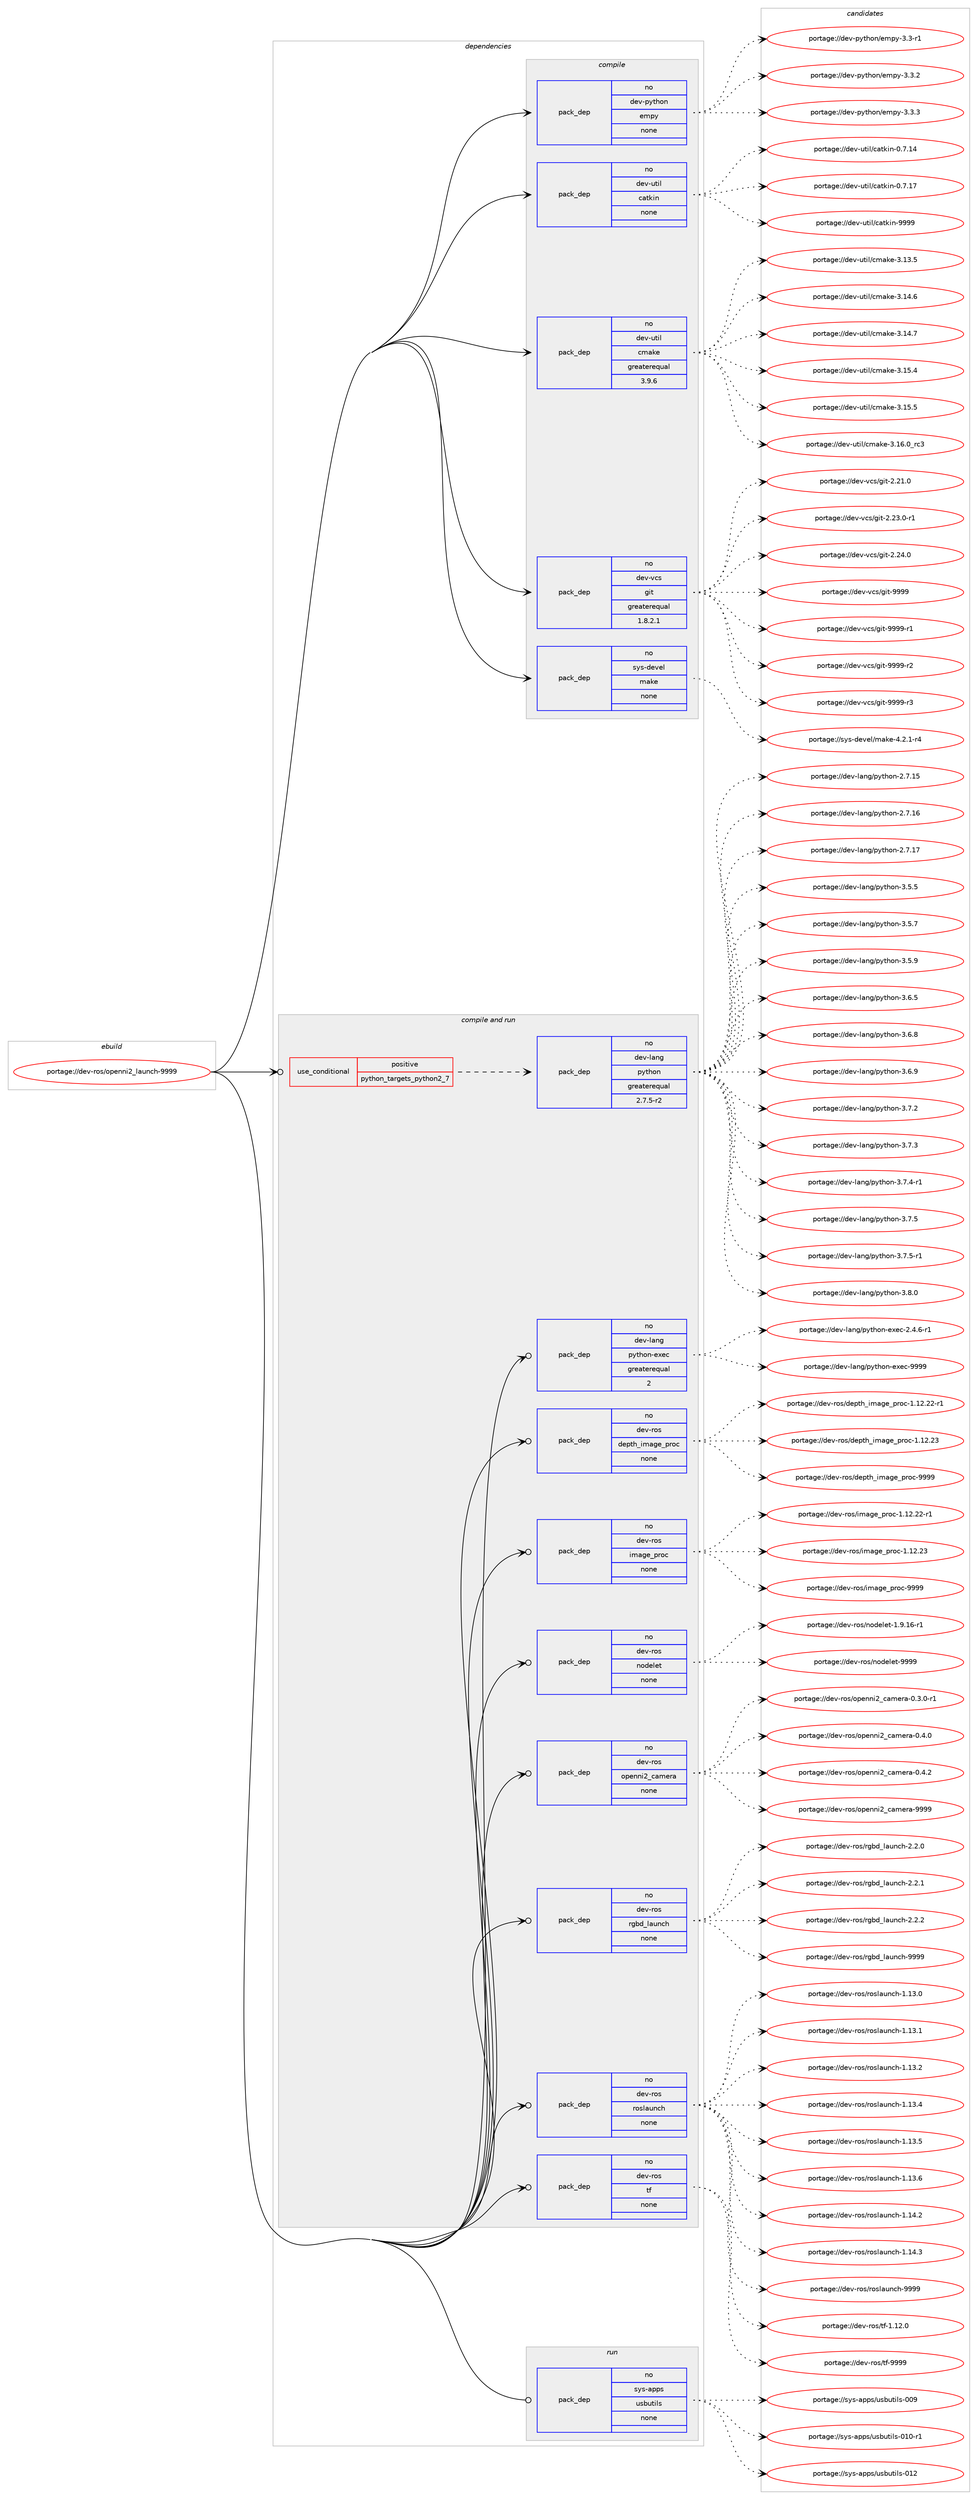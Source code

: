 digraph prolog {

# *************
# Graph options
# *************

newrank=true;
concentrate=true;
compound=true;
graph [rankdir=LR,fontname=Helvetica,fontsize=10,ranksep=1.5];#, ranksep=2.5, nodesep=0.2];
edge  [arrowhead=vee];
node  [fontname=Helvetica,fontsize=10];

# **********
# The ebuild
# **********

subgraph cluster_leftcol {
color=gray;
rank=same;
label=<<i>ebuild</i>>;
id [label="portage://dev-ros/openni2_launch-9999", color=red, width=4, href="../dev-ros/openni2_launch-9999.svg"];
}

# ****************
# The dependencies
# ****************

subgraph cluster_midcol {
color=gray;
label=<<i>dependencies</i>>;
subgraph cluster_compile {
fillcolor="#eeeeee";
style=filled;
label=<<i>compile</i>>;
subgraph pack145948 {
dependency192774 [label=<<TABLE BORDER="0" CELLBORDER="1" CELLSPACING="0" CELLPADDING="4" WIDTH="220"><TR><TD ROWSPAN="6" CELLPADDING="30">pack_dep</TD></TR><TR><TD WIDTH="110">no</TD></TR><TR><TD>dev-python</TD></TR><TR><TD>empy</TD></TR><TR><TD>none</TD></TR><TR><TD></TD></TR></TABLE>>, shape=none, color=blue];
}
id:e -> dependency192774:w [weight=20,style="solid",arrowhead="vee"];
subgraph pack145949 {
dependency192775 [label=<<TABLE BORDER="0" CELLBORDER="1" CELLSPACING="0" CELLPADDING="4" WIDTH="220"><TR><TD ROWSPAN="6" CELLPADDING="30">pack_dep</TD></TR><TR><TD WIDTH="110">no</TD></TR><TR><TD>dev-util</TD></TR><TR><TD>catkin</TD></TR><TR><TD>none</TD></TR><TR><TD></TD></TR></TABLE>>, shape=none, color=blue];
}
id:e -> dependency192775:w [weight=20,style="solid",arrowhead="vee"];
subgraph pack145950 {
dependency192776 [label=<<TABLE BORDER="0" CELLBORDER="1" CELLSPACING="0" CELLPADDING="4" WIDTH="220"><TR><TD ROWSPAN="6" CELLPADDING="30">pack_dep</TD></TR><TR><TD WIDTH="110">no</TD></TR><TR><TD>dev-util</TD></TR><TR><TD>cmake</TD></TR><TR><TD>greaterequal</TD></TR><TR><TD>3.9.6</TD></TR></TABLE>>, shape=none, color=blue];
}
id:e -> dependency192776:w [weight=20,style="solid",arrowhead="vee"];
subgraph pack145951 {
dependency192777 [label=<<TABLE BORDER="0" CELLBORDER="1" CELLSPACING="0" CELLPADDING="4" WIDTH="220"><TR><TD ROWSPAN="6" CELLPADDING="30">pack_dep</TD></TR><TR><TD WIDTH="110">no</TD></TR><TR><TD>dev-vcs</TD></TR><TR><TD>git</TD></TR><TR><TD>greaterequal</TD></TR><TR><TD>1.8.2.1</TD></TR></TABLE>>, shape=none, color=blue];
}
id:e -> dependency192777:w [weight=20,style="solid",arrowhead="vee"];
subgraph pack145952 {
dependency192778 [label=<<TABLE BORDER="0" CELLBORDER="1" CELLSPACING="0" CELLPADDING="4" WIDTH="220"><TR><TD ROWSPAN="6" CELLPADDING="30">pack_dep</TD></TR><TR><TD WIDTH="110">no</TD></TR><TR><TD>sys-devel</TD></TR><TR><TD>make</TD></TR><TR><TD>none</TD></TR><TR><TD></TD></TR></TABLE>>, shape=none, color=blue];
}
id:e -> dependency192778:w [weight=20,style="solid",arrowhead="vee"];
}
subgraph cluster_compileandrun {
fillcolor="#eeeeee";
style=filled;
label=<<i>compile and run</i>>;
subgraph cond43398 {
dependency192779 [label=<<TABLE BORDER="0" CELLBORDER="1" CELLSPACING="0" CELLPADDING="4"><TR><TD ROWSPAN="3" CELLPADDING="10">use_conditional</TD></TR><TR><TD>positive</TD></TR><TR><TD>python_targets_python2_7</TD></TR></TABLE>>, shape=none, color=red];
subgraph pack145953 {
dependency192780 [label=<<TABLE BORDER="0" CELLBORDER="1" CELLSPACING="0" CELLPADDING="4" WIDTH="220"><TR><TD ROWSPAN="6" CELLPADDING="30">pack_dep</TD></TR><TR><TD WIDTH="110">no</TD></TR><TR><TD>dev-lang</TD></TR><TR><TD>python</TD></TR><TR><TD>greaterequal</TD></TR><TR><TD>2.7.5-r2</TD></TR></TABLE>>, shape=none, color=blue];
}
dependency192779:e -> dependency192780:w [weight=20,style="dashed",arrowhead="vee"];
}
id:e -> dependency192779:w [weight=20,style="solid",arrowhead="odotvee"];
subgraph pack145954 {
dependency192781 [label=<<TABLE BORDER="0" CELLBORDER="1" CELLSPACING="0" CELLPADDING="4" WIDTH="220"><TR><TD ROWSPAN="6" CELLPADDING="30">pack_dep</TD></TR><TR><TD WIDTH="110">no</TD></TR><TR><TD>dev-lang</TD></TR><TR><TD>python-exec</TD></TR><TR><TD>greaterequal</TD></TR><TR><TD>2</TD></TR></TABLE>>, shape=none, color=blue];
}
id:e -> dependency192781:w [weight=20,style="solid",arrowhead="odotvee"];
subgraph pack145955 {
dependency192782 [label=<<TABLE BORDER="0" CELLBORDER="1" CELLSPACING="0" CELLPADDING="4" WIDTH="220"><TR><TD ROWSPAN="6" CELLPADDING="30">pack_dep</TD></TR><TR><TD WIDTH="110">no</TD></TR><TR><TD>dev-ros</TD></TR><TR><TD>depth_image_proc</TD></TR><TR><TD>none</TD></TR><TR><TD></TD></TR></TABLE>>, shape=none, color=blue];
}
id:e -> dependency192782:w [weight=20,style="solid",arrowhead="odotvee"];
subgraph pack145956 {
dependency192783 [label=<<TABLE BORDER="0" CELLBORDER="1" CELLSPACING="0" CELLPADDING="4" WIDTH="220"><TR><TD ROWSPAN="6" CELLPADDING="30">pack_dep</TD></TR><TR><TD WIDTH="110">no</TD></TR><TR><TD>dev-ros</TD></TR><TR><TD>image_proc</TD></TR><TR><TD>none</TD></TR><TR><TD></TD></TR></TABLE>>, shape=none, color=blue];
}
id:e -> dependency192783:w [weight=20,style="solid",arrowhead="odotvee"];
subgraph pack145957 {
dependency192784 [label=<<TABLE BORDER="0" CELLBORDER="1" CELLSPACING="0" CELLPADDING="4" WIDTH="220"><TR><TD ROWSPAN="6" CELLPADDING="30">pack_dep</TD></TR><TR><TD WIDTH="110">no</TD></TR><TR><TD>dev-ros</TD></TR><TR><TD>nodelet</TD></TR><TR><TD>none</TD></TR><TR><TD></TD></TR></TABLE>>, shape=none, color=blue];
}
id:e -> dependency192784:w [weight=20,style="solid",arrowhead="odotvee"];
subgraph pack145958 {
dependency192785 [label=<<TABLE BORDER="0" CELLBORDER="1" CELLSPACING="0" CELLPADDING="4" WIDTH="220"><TR><TD ROWSPAN="6" CELLPADDING="30">pack_dep</TD></TR><TR><TD WIDTH="110">no</TD></TR><TR><TD>dev-ros</TD></TR><TR><TD>openni2_camera</TD></TR><TR><TD>none</TD></TR><TR><TD></TD></TR></TABLE>>, shape=none, color=blue];
}
id:e -> dependency192785:w [weight=20,style="solid",arrowhead="odotvee"];
subgraph pack145959 {
dependency192786 [label=<<TABLE BORDER="0" CELLBORDER="1" CELLSPACING="0" CELLPADDING="4" WIDTH="220"><TR><TD ROWSPAN="6" CELLPADDING="30">pack_dep</TD></TR><TR><TD WIDTH="110">no</TD></TR><TR><TD>dev-ros</TD></TR><TR><TD>rgbd_launch</TD></TR><TR><TD>none</TD></TR><TR><TD></TD></TR></TABLE>>, shape=none, color=blue];
}
id:e -> dependency192786:w [weight=20,style="solid",arrowhead="odotvee"];
subgraph pack145960 {
dependency192787 [label=<<TABLE BORDER="0" CELLBORDER="1" CELLSPACING="0" CELLPADDING="4" WIDTH="220"><TR><TD ROWSPAN="6" CELLPADDING="30">pack_dep</TD></TR><TR><TD WIDTH="110">no</TD></TR><TR><TD>dev-ros</TD></TR><TR><TD>roslaunch</TD></TR><TR><TD>none</TD></TR><TR><TD></TD></TR></TABLE>>, shape=none, color=blue];
}
id:e -> dependency192787:w [weight=20,style="solid",arrowhead="odotvee"];
subgraph pack145961 {
dependency192788 [label=<<TABLE BORDER="0" CELLBORDER="1" CELLSPACING="0" CELLPADDING="4" WIDTH="220"><TR><TD ROWSPAN="6" CELLPADDING="30">pack_dep</TD></TR><TR><TD WIDTH="110">no</TD></TR><TR><TD>dev-ros</TD></TR><TR><TD>tf</TD></TR><TR><TD>none</TD></TR><TR><TD></TD></TR></TABLE>>, shape=none, color=blue];
}
id:e -> dependency192788:w [weight=20,style="solid",arrowhead="odotvee"];
}
subgraph cluster_run {
fillcolor="#eeeeee";
style=filled;
label=<<i>run</i>>;
subgraph pack145962 {
dependency192789 [label=<<TABLE BORDER="0" CELLBORDER="1" CELLSPACING="0" CELLPADDING="4" WIDTH="220"><TR><TD ROWSPAN="6" CELLPADDING="30">pack_dep</TD></TR><TR><TD WIDTH="110">no</TD></TR><TR><TD>sys-apps</TD></TR><TR><TD>usbutils</TD></TR><TR><TD>none</TD></TR><TR><TD></TD></TR></TABLE>>, shape=none, color=blue];
}
id:e -> dependency192789:w [weight=20,style="solid",arrowhead="odot"];
}
}

# **************
# The candidates
# **************

subgraph cluster_choices {
rank=same;
color=gray;
label=<<i>candidates</i>>;

subgraph choice145948 {
color=black;
nodesep=1;
choiceportage1001011184511212111610411111047101109112121455146514511449 [label="portage://dev-python/empy-3.3-r1", color=red, width=4,href="../dev-python/empy-3.3-r1.svg"];
choiceportage1001011184511212111610411111047101109112121455146514650 [label="portage://dev-python/empy-3.3.2", color=red, width=4,href="../dev-python/empy-3.3.2.svg"];
choiceportage1001011184511212111610411111047101109112121455146514651 [label="portage://dev-python/empy-3.3.3", color=red, width=4,href="../dev-python/empy-3.3.3.svg"];
dependency192774:e -> choiceportage1001011184511212111610411111047101109112121455146514511449:w [style=dotted,weight="100"];
dependency192774:e -> choiceportage1001011184511212111610411111047101109112121455146514650:w [style=dotted,weight="100"];
dependency192774:e -> choiceportage1001011184511212111610411111047101109112121455146514651:w [style=dotted,weight="100"];
}
subgraph choice145949 {
color=black;
nodesep=1;
choiceportage1001011184511711610510847999711610710511045484655464952 [label="portage://dev-util/catkin-0.7.14", color=red, width=4,href="../dev-util/catkin-0.7.14.svg"];
choiceportage1001011184511711610510847999711610710511045484655464955 [label="portage://dev-util/catkin-0.7.17", color=red, width=4,href="../dev-util/catkin-0.7.17.svg"];
choiceportage100101118451171161051084799971161071051104557575757 [label="portage://dev-util/catkin-9999", color=red, width=4,href="../dev-util/catkin-9999.svg"];
dependency192775:e -> choiceportage1001011184511711610510847999711610710511045484655464952:w [style=dotted,weight="100"];
dependency192775:e -> choiceportage1001011184511711610510847999711610710511045484655464955:w [style=dotted,weight="100"];
dependency192775:e -> choiceportage100101118451171161051084799971161071051104557575757:w [style=dotted,weight="100"];
}
subgraph choice145950 {
color=black;
nodesep=1;
choiceportage1001011184511711610510847991099710710145514649514653 [label="portage://dev-util/cmake-3.13.5", color=red, width=4,href="../dev-util/cmake-3.13.5.svg"];
choiceportage1001011184511711610510847991099710710145514649524654 [label="portage://dev-util/cmake-3.14.6", color=red, width=4,href="../dev-util/cmake-3.14.6.svg"];
choiceportage1001011184511711610510847991099710710145514649524655 [label="portage://dev-util/cmake-3.14.7", color=red, width=4,href="../dev-util/cmake-3.14.7.svg"];
choiceportage1001011184511711610510847991099710710145514649534652 [label="portage://dev-util/cmake-3.15.4", color=red, width=4,href="../dev-util/cmake-3.15.4.svg"];
choiceportage1001011184511711610510847991099710710145514649534653 [label="portage://dev-util/cmake-3.15.5", color=red, width=4,href="../dev-util/cmake-3.15.5.svg"];
choiceportage1001011184511711610510847991099710710145514649544648951149951 [label="portage://dev-util/cmake-3.16.0_rc3", color=red, width=4,href="../dev-util/cmake-3.16.0_rc3.svg"];
dependency192776:e -> choiceportage1001011184511711610510847991099710710145514649514653:w [style=dotted,weight="100"];
dependency192776:e -> choiceportage1001011184511711610510847991099710710145514649524654:w [style=dotted,weight="100"];
dependency192776:e -> choiceportage1001011184511711610510847991099710710145514649524655:w [style=dotted,weight="100"];
dependency192776:e -> choiceportage1001011184511711610510847991099710710145514649534652:w [style=dotted,weight="100"];
dependency192776:e -> choiceportage1001011184511711610510847991099710710145514649534653:w [style=dotted,weight="100"];
dependency192776:e -> choiceportage1001011184511711610510847991099710710145514649544648951149951:w [style=dotted,weight="100"];
}
subgraph choice145951 {
color=black;
nodesep=1;
choiceportage10010111845118991154710310511645504650494648 [label="portage://dev-vcs/git-2.21.0", color=red, width=4,href="../dev-vcs/git-2.21.0.svg"];
choiceportage100101118451189911547103105116455046505146484511449 [label="portage://dev-vcs/git-2.23.0-r1", color=red, width=4,href="../dev-vcs/git-2.23.0-r1.svg"];
choiceportage10010111845118991154710310511645504650524648 [label="portage://dev-vcs/git-2.24.0", color=red, width=4,href="../dev-vcs/git-2.24.0.svg"];
choiceportage1001011184511899115471031051164557575757 [label="portage://dev-vcs/git-9999", color=red, width=4,href="../dev-vcs/git-9999.svg"];
choiceportage10010111845118991154710310511645575757574511449 [label="portage://dev-vcs/git-9999-r1", color=red, width=4,href="../dev-vcs/git-9999-r1.svg"];
choiceportage10010111845118991154710310511645575757574511450 [label="portage://dev-vcs/git-9999-r2", color=red, width=4,href="../dev-vcs/git-9999-r2.svg"];
choiceportage10010111845118991154710310511645575757574511451 [label="portage://dev-vcs/git-9999-r3", color=red, width=4,href="../dev-vcs/git-9999-r3.svg"];
dependency192777:e -> choiceportage10010111845118991154710310511645504650494648:w [style=dotted,weight="100"];
dependency192777:e -> choiceportage100101118451189911547103105116455046505146484511449:w [style=dotted,weight="100"];
dependency192777:e -> choiceportage10010111845118991154710310511645504650524648:w [style=dotted,weight="100"];
dependency192777:e -> choiceportage1001011184511899115471031051164557575757:w [style=dotted,weight="100"];
dependency192777:e -> choiceportage10010111845118991154710310511645575757574511449:w [style=dotted,weight="100"];
dependency192777:e -> choiceportage10010111845118991154710310511645575757574511450:w [style=dotted,weight="100"];
dependency192777:e -> choiceportage10010111845118991154710310511645575757574511451:w [style=dotted,weight="100"];
}
subgraph choice145952 {
color=black;
nodesep=1;
choiceportage1151211154510010111810110847109971071014552465046494511452 [label="portage://sys-devel/make-4.2.1-r4", color=red, width=4,href="../sys-devel/make-4.2.1-r4.svg"];
dependency192778:e -> choiceportage1151211154510010111810110847109971071014552465046494511452:w [style=dotted,weight="100"];
}
subgraph choice145953 {
color=black;
nodesep=1;
choiceportage10010111845108971101034711212111610411111045504655464953 [label="portage://dev-lang/python-2.7.15", color=red, width=4,href="../dev-lang/python-2.7.15.svg"];
choiceportage10010111845108971101034711212111610411111045504655464954 [label="portage://dev-lang/python-2.7.16", color=red, width=4,href="../dev-lang/python-2.7.16.svg"];
choiceportage10010111845108971101034711212111610411111045504655464955 [label="portage://dev-lang/python-2.7.17", color=red, width=4,href="../dev-lang/python-2.7.17.svg"];
choiceportage100101118451089711010347112121116104111110455146534653 [label="portage://dev-lang/python-3.5.5", color=red, width=4,href="../dev-lang/python-3.5.5.svg"];
choiceportage100101118451089711010347112121116104111110455146534655 [label="portage://dev-lang/python-3.5.7", color=red, width=4,href="../dev-lang/python-3.5.7.svg"];
choiceportage100101118451089711010347112121116104111110455146534657 [label="portage://dev-lang/python-3.5.9", color=red, width=4,href="../dev-lang/python-3.5.9.svg"];
choiceportage100101118451089711010347112121116104111110455146544653 [label="portage://dev-lang/python-3.6.5", color=red, width=4,href="../dev-lang/python-3.6.5.svg"];
choiceportage100101118451089711010347112121116104111110455146544656 [label="portage://dev-lang/python-3.6.8", color=red, width=4,href="../dev-lang/python-3.6.8.svg"];
choiceportage100101118451089711010347112121116104111110455146544657 [label="portage://dev-lang/python-3.6.9", color=red, width=4,href="../dev-lang/python-3.6.9.svg"];
choiceportage100101118451089711010347112121116104111110455146554650 [label="portage://dev-lang/python-3.7.2", color=red, width=4,href="../dev-lang/python-3.7.2.svg"];
choiceportage100101118451089711010347112121116104111110455146554651 [label="portage://dev-lang/python-3.7.3", color=red, width=4,href="../dev-lang/python-3.7.3.svg"];
choiceportage1001011184510897110103471121211161041111104551465546524511449 [label="portage://dev-lang/python-3.7.4-r1", color=red, width=4,href="../dev-lang/python-3.7.4-r1.svg"];
choiceportage100101118451089711010347112121116104111110455146554653 [label="portage://dev-lang/python-3.7.5", color=red, width=4,href="../dev-lang/python-3.7.5.svg"];
choiceportage1001011184510897110103471121211161041111104551465546534511449 [label="portage://dev-lang/python-3.7.5-r1", color=red, width=4,href="../dev-lang/python-3.7.5-r1.svg"];
choiceportage100101118451089711010347112121116104111110455146564648 [label="portage://dev-lang/python-3.8.0", color=red, width=4,href="../dev-lang/python-3.8.0.svg"];
dependency192780:e -> choiceportage10010111845108971101034711212111610411111045504655464953:w [style=dotted,weight="100"];
dependency192780:e -> choiceportage10010111845108971101034711212111610411111045504655464954:w [style=dotted,weight="100"];
dependency192780:e -> choiceportage10010111845108971101034711212111610411111045504655464955:w [style=dotted,weight="100"];
dependency192780:e -> choiceportage100101118451089711010347112121116104111110455146534653:w [style=dotted,weight="100"];
dependency192780:e -> choiceportage100101118451089711010347112121116104111110455146534655:w [style=dotted,weight="100"];
dependency192780:e -> choiceportage100101118451089711010347112121116104111110455146534657:w [style=dotted,weight="100"];
dependency192780:e -> choiceportage100101118451089711010347112121116104111110455146544653:w [style=dotted,weight="100"];
dependency192780:e -> choiceportage100101118451089711010347112121116104111110455146544656:w [style=dotted,weight="100"];
dependency192780:e -> choiceportage100101118451089711010347112121116104111110455146544657:w [style=dotted,weight="100"];
dependency192780:e -> choiceportage100101118451089711010347112121116104111110455146554650:w [style=dotted,weight="100"];
dependency192780:e -> choiceportage100101118451089711010347112121116104111110455146554651:w [style=dotted,weight="100"];
dependency192780:e -> choiceportage1001011184510897110103471121211161041111104551465546524511449:w [style=dotted,weight="100"];
dependency192780:e -> choiceportage100101118451089711010347112121116104111110455146554653:w [style=dotted,weight="100"];
dependency192780:e -> choiceportage1001011184510897110103471121211161041111104551465546534511449:w [style=dotted,weight="100"];
dependency192780:e -> choiceportage100101118451089711010347112121116104111110455146564648:w [style=dotted,weight="100"];
}
subgraph choice145954 {
color=black;
nodesep=1;
choiceportage10010111845108971101034711212111610411111045101120101994550465246544511449 [label="portage://dev-lang/python-exec-2.4.6-r1", color=red, width=4,href="../dev-lang/python-exec-2.4.6-r1.svg"];
choiceportage10010111845108971101034711212111610411111045101120101994557575757 [label="portage://dev-lang/python-exec-9999", color=red, width=4,href="../dev-lang/python-exec-9999.svg"];
dependency192781:e -> choiceportage10010111845108971101034711212111610411111045101120101994550465246544511449:w [style=dotted,weight="100"];
dependency192781:e -> choiceportage10010111845108971101034711212111610411111045101120101994557575757:w [style=dotted,weight="100"];
}
subgraph choice145955 {
color=black;
nodesep=1;
choiceportage10010111845114111115471001011121161049510510997103101951121141119945494649504650504511449 [label="portage://dev-ros/depth_image_proc-1.12.22-r1", color=red, width=4,href="../dev-ros/depth_image_proc-1.12.22-r1.svg"];
choiceportage1001011184511411111547100101112116104951051099710310195112114111994549464950465051 [label="portage://dev-ros/depth_image_proc-1.12.23", color=red, width=4,href="../dev-ros/depth_image_proc-1.12.23.svg"];
choiceportage1001011184511411111547100101112116104951051099710310195112114111994557575757 [label="portage://dev-ros/depth_image_proc-9999", color=red, width=4,href="../dev-ros/depth_image_proc-9999.svg"];
dependency192782:e -> choiceportage10010111845114111115471001011121161049510510997103101951121141119945494649504650504511449:w [style=dotted,weight="100"];
dependency192782:e -> choiceportage1001011184511411111547100101112116104951051099710310195112114111994549464950465051:w [style=dotted,weight="100"];
dependency192782:e -> choiceportage1001011184511411111547100101112116104951051099710310195112114111994557575757:w [style=dotted,weight="100"];
}
subgraph choice145956 {
color=black;
nodesep=1;
choiceportage100101118451141111154710510997103101951121141119945494649504650504511449 [label="portage://dev-ros/image_proc-1.12.22-r1", color=red, width=4,href="../dev-ros/image_proc-1.12.22-r1.svg"];
choiceportage10010111845114111115471051099710310195112114111994549464950465051 [label="portage://dev-ros/image_proc-1.12.23", color=red, width=4,href="../dev-ros/image_proc-1.12.23.svg"];
choiceportage10010111845114111115471051099710310195112114111994557575757 [label="portage://dev-ros/image_proc-9999", color=red, width=4,href="../dev-ros/image_proc-9999.svg"];
dependency192783:e -> choiceportage100101118451141111154710510997103101951121141119945494649504650504511449:w [style=dotted,weight="100"];
dependency192783:e -> choiceportage10010111845114111115471051099710310195112114111994549464950465051:w [style=dotted,weight="100"];
dependency192783:e -> choiceportage10010111845114111115471051099710310195112114111994557575757:w [style=dotted,weight="100"];
}
subgraph choice145957 {
color=black;
nodesep=1;
choiceportage1001011184511411111547110111100101108101116454946574649544511449 [label="portage://dev-ros/nodelet-1.9.16-r1", color=red, width=4,href="../dev-ros/nodelet-1.9.16-r1.svg"];
choiceportage10010111845114111115471101111001011081011164557575757 [label="portage://dev-ros/nodelet-9999", color=red, width=4,href="../dev-ros/nodelet-9999.svg"];
dependency192784:e -> choiceportage1001011184511411111547110111100101108101116454946574649544511449:w [style=dotted,weight="100"];
dependency192784:e -> choiceportage10010111845114111115471101111001011081011164557575757:w [style=dotted,weight="100"];
}
subgraph choice145958 {
color=black;
nodesep=1;
choiceportage100101118451141111154711111210111011010550959997109101114974548465146484511449 [label="portage://dev-ros/openni2_camera-0.3.0-r1", color=red, width=4,href="../dev-ros/openni2_camera-0.3.0-r1.svg"];
choiceportage10010111845114111115471111121011101101055095999710910111497454846524648 [label="portage://dev-ros/openni2_camera-0.4.0", color=red, width=4,href="../dev-ros/openni2_camera-0.4.0.svg"];
choiceportage10010111845114111115471111121011101101055095999710910111497454846524650 [label="portage://dev-ros/openni2_camera-0.4.2", color=red, width=4,href="../dev-ros/openni2_camera-0.4.2.svg"];
choiceportage100101118451141111154711111210111011010550959997109101114974557575757 [label="portage://dev-ros/openni2_camera-9999", color=red, width=4,href="../dev-ros/openni2_camera-9999.svg"];
dependency192785:e -> choiceportage100101118451141111154711111210111011010550959997109101114974548465146484511449:w [style=dotted,weight="100"];
dependency192785:e -> choiceportage10010111845114111115471111121011101101055095999710910111497454846524648:w [style=dotted,weight="100"];
dependency192785:e -> choiceportage10010111845114111115471111121011101101055095999710910111497454846524650:w [style=dotted,weight="100"];
dependency192785:e -> choiceportage100101118451141111154711111210111011010550959997109101114974557575757:w [style=dotted,weight="100"];
}
subgraph choice145959 {
color=black;
nodesep=1;
choiceportage100101118451141111154711410398100951089711711099104455046504648 [label="portage://dev-ros/rgbd_launch-2.2.0", color=red, width=4,href="../dev-ros/rgbd_launch-2.2.0.svg"];
choiceportage100101118451141111154711410398100951089711711099104455046504649 [label="portage://dev-ros/rgbd_launch-2.2.1", color=red, width=4,href="../dev-ros/rgbd_launch-2.2.1.svg"];
choiceportage100101118451141111154711410398100951089711711099104455046504650 [label="portage://dev-ros/rgbd_launch-2.2.2", color=red, width=4,href="../dev-ros/rgbd_launch-2.2.2.svg"];
choiceportage1001011184511411111547114103981009510897117110991044557575757 [label="portage://dev-ros/rgbd_launch-9999", color=red, width=4,href="../dev-ros/rgbd_launch-9999.svg"];
dependency192786:e -> choiceportage100101118451141111154711410398100951089711711099104455046504648:w [style=dotted,weight="100"];
dependency192786:e -> choiceportage100101118451141111154711410398100951089711711099104455046504649:w [style=dotted,weight="100"];
dependency192786:e -> choiceportage100101118451141111154711410398100951089711711099104455046504650:w [style=dotted,weight="100"];
dependency192786:e -> choiceportage1001011184511411111547114103981009510897117110991044557575757:w [style=dotted,weight="100"];
}
subgraph choice145960 {
color=black;
nodesep=1;
choiceportage1001011184511411111547114111115108971171109910445494649514648 [label="portage://dev-ros/roslaunch-1.13.0", color=red, width=4,href="../dev-ros/roslaunch-1.13.0.svg"];
choiceportage1001011184511411111547114111115108971171109910445494649514649 [label="portage://dev-ros/roslaunch-1.13.1", color=red, width=4,href="../dev-ros/roslaunch-1.13.1.svg"];
choiceportage1001011184511411111547114111115108971171109910445494649514650 [label="portage://dev-ros/roslaunch-1.13.2", color=red, width=4,href="../dev-ros/roslaunch-1.13.2.svg"];
choiceportage1001011184511411111547114111115108971171109910445494649514652 [label="portage://dev-ros/roslaunch-1.13.4", color=red, width=4,href="../dev-ros/roslaunch-1.13.4.svg"];
choiceportage1001011184511411111547114111115108971171109910445494649514653 [label="portage://dev-ros/roslaunch-1.13.5", color=red, width=4,href="../dev-ros/roslaunch-1.13.5.svg"];
choiceportage1001011184511411111547114111115108971171109910445494649514654 [label="portage://dev-ros/roslaunch-1.13.6", color=red, width=4,href="../dev-ros/roslaunch-1.13.6.svg"];
choiceportage1001011184511411111547114111115108971171109910445494649524650 [label="portage://dev-ros/roslaunch-1.14.2", color=red, width=4,href="../dev-ros/roslaunch-1.14.2.svg"];
choiceportage1001011184511411111547114111115108971171109910445494649524651 [label="portage://dev-ros/roslaunch-1.14.3", color=red, width=4,href="../dev-ros/roslaunch-1.14.3.svg"];
choiceportage100101118451141111154711411111510897117110991044557575757 [label="portage://dev-ros/roslaunch-9999", color=red, width=4,href="../dev-ros/roslaunch-9999.svg"];
dependency192787:e -> choiceportage1001011184511411111547114111115108971171109910445494649514648:w [style=dotted,weight="100"];
dependency192787:e -> choiceportage1001011184511411111547114111115108971171109910445494649514649:w [style=dotted,weight="100"];
dependency192787:e -> choiceportage1001011184511411111547114111115108971171109910445494649514650:w [style=dotted,weight="100"];
dependency192787:e -> choiceportage1001011184511411111547114111115108971171109910445494649514652:w [style=dotted,weight="100"];
dependency192787:e -> choiceportage1001011184511411111547114111115108971171109910445494649514653:w [style=dotted,weight="100"];
dependency192787:e -> choiceportage1001011184511411111547114111115108971171109910445494649514654:w [style=dotted,weight="100"];
dependency192787:e -> choiceportage1001011184511411111547114111115108971171109910445494649524650:w [style=dotted,weight="100"];
dependency192787:e -> choiceportage1001011184511411111547114111115108971171109910445494649524651:w [style=dotted,weight="100"];
dependency192787:e -> choiceportage100101118451141111154711411111510897117110991044557575757:w [style=dotted,weight="100"];
}
subgraph choice145961 {
color=black;
nodesep=1;
choiceportage100101118451141111154711610245494649504648 [label="portage://dev-ros/tf-1.12.0", color=red, width=4,href="../dev-ros/tf-1.12.0.svg"];
choiceportage10010111845114111115471161024557575757 [label="portage://dev-ros/tf-9999", color=red, width=4,href="../dev-ros/tf-9999.svg"];
dependency192788:e -> choiceportage100101118451141111154711610245494649504648:w [style=dotted,weight="100"];
dependency192788:e -> choiceportage10010111845114111115471161024557575757:w [style=dotted,weight="100"];
}
subgraph choice145962 {
color=black;
nodesep=1;
choiceportage1151211154597112112115471171159811711610510811545484857 [label="portage://sys-apps/usbutils-009", color=red, width=4,href="../sys-apps/usbutils-009.svg"];
choiceportage11512111545971121121154711711598117116105108115454849484511449 [label="portage://sys-apps/usbutils-010-r1", color=red, width=4,href="../sys-apps/usbutils-010-r1.svg"];
choiceportage1151211154597112112115471171159811711610510811545484950 [label="portage://sys-apps/usbutils-012", color=red, width=4,href="../sys-apps/usbutils-012.svg"];
dependency192789:e -> choiceportage1151211154597112112115471171159811711610510811545484857:w [style=dotted,weight="100"];
dependency192789:e -> choiceportage11512111545971121121154711711598117116105108115454849484511449:w [style=dotted,weight="100"];
dependency192789:e -> choiceportage1151211154597112112115471171159811711610510811545484950:w [style=dotted,weight="100"];
}
}

}
